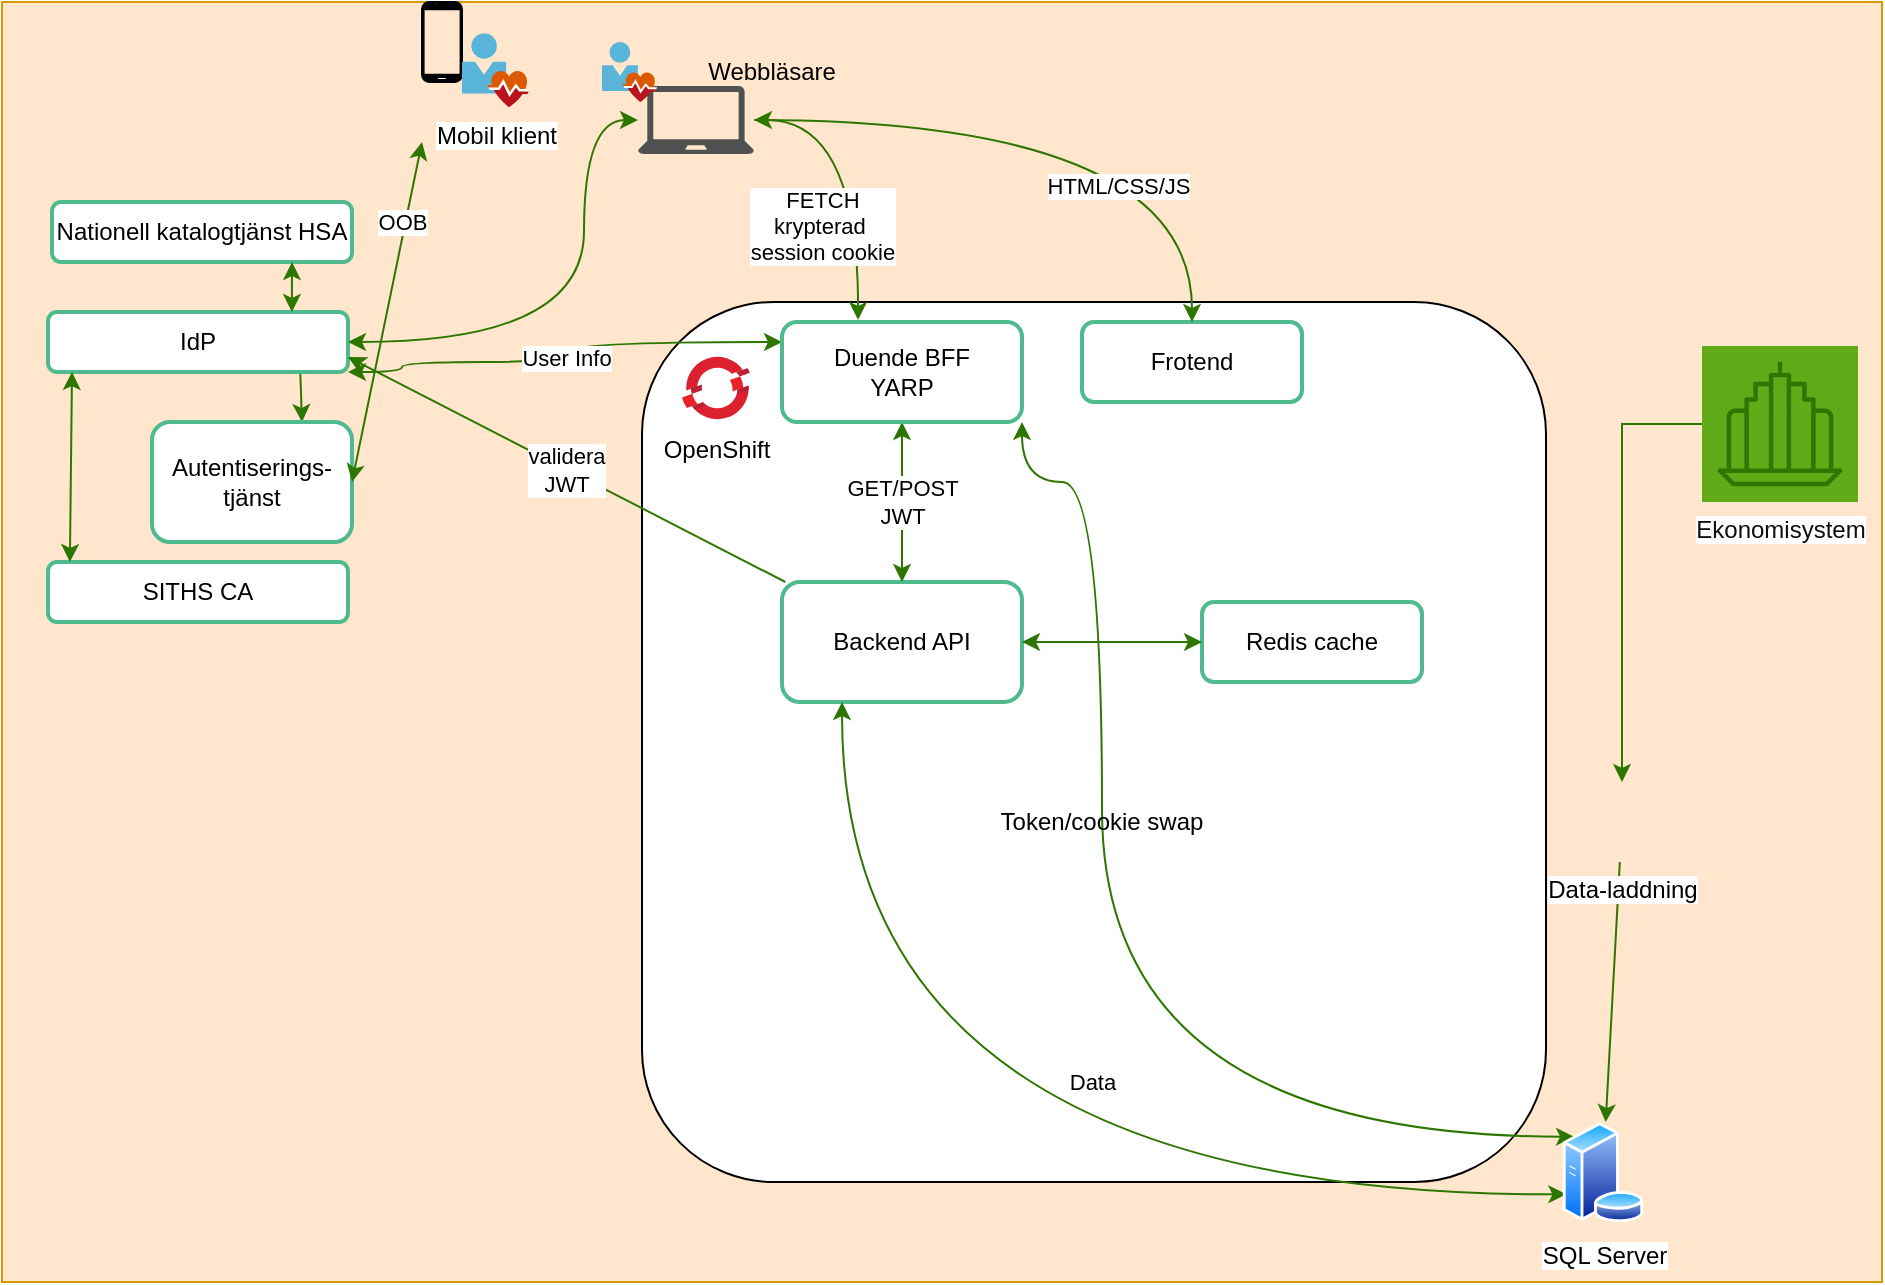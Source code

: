 <mxfile version="28.2.7">
  <diagram name="Sida-1" id="Ea70QyTiNRh1sYkGIrcL">
    <mxGraphModel dx="1372" dy="825" grid="1" gridSize="10" guides="1" tooltips="1" connect="1" arrows="1" fold="1" page="1" pageScale="1" pageWidth="827" pageHeight="1169" math="0" shadow="0">
      <root>
        <mxCell id="0" />
        <mxCell id="1" parent="0" />
        <mxCell id="GRsuXEw3B7pzMOwIzFeG-16" value="" style="rounded=0;whiteSpace=wrap;html=1;fillColor=#ffe6cc;strokeColor=#d79b00;" parent="1" vertex="1">
          <mxGeometry x="170" y="710" width="940" height="640" as="geometry" />
        </mxCell>
        <mxCell id="GRsuXEw3B7pzMOwIzFeG-34" value="" style="group" parent="1" vertex="1" connectable="0">
          <mxGeometry x="490" y="860" width="452" height="440" as="geometry" />
        </mxCell>
        <mxCell id="GRsuXEw3B7pzMOwIzFeG-30" value="" style="rounded=1;whiteSpace=wrap;html=1;" parent="GRsuXEw3B7pzMOwIzFeG-34" vertex="1">
          <mxGeometry width="452" height="440" as="geometry" />
        </mxCell>
        <mxCell id="GRsuXEw3B7pzMOwIzFeG-31" value="OpenShift" style="image;aspect=fixed;html=1;points=[];align=center;fontSize=12;image=img/lib/azure2/containers/Azure_Red_Hat_OpenShift.svg;" parent="GRsuXEw3B7pzMOwIzFeG-34" vertex="1">
          <mxGeometry x="20" y="26" width="34" height="34" as="geometry" />
        </mxCell>
        <mxCell id="GRsuXEw3B7pzMOwIzFeG-32" value="Frotend" style="rounded=1;whiteSpace=wrap;html=1;strokeColor=light-dark(#4EBA8E,#EDEDED);strokeWidth=2;" parent="GRsuXEw3B7pzMOwIzFeG-34" vertex="1">
          <mxGeometry x="220" y="10" width="110" height="40" as="geometry" />
        </mxCell>
        <mxCell id="GRsuXEw3B7pzMOwIzFeG-49" value="Redis cache" style="rounded=1;whiteSpace=wrap;html=1;strokeColor=light-dark(#4EBA8E,#EDEDED);strokeWidth=2;" parent="GRsuXEw3B7pzMOwIzFeG-34" vertex="1">
          <mxGeometry x="280" y="150" width="110" height="40" as="geometry" />
        </mxCell>
        <mxCell id="GRsuXEw3B7pzMOwIzFeG-19" value="Backend API" style="rounded=1;whiteSpace=wrap;html=1;strokeColor=light-dark(#4EBA8E,#EDEDED);strokeWidth=2;" parent="GRsuXEw3B7pzMOwIzFeG-34" vertex="1">
          <mxGeometry x="70" y="140" width="120" height="60" as="geometry" />
        </mxCell>
        <mxCell id="GRsuXEw3B7pzMOwIzFeG-50" style="edgeStyle=orthogonalEdgeStyle;rounded=0;orthogonalLoop=1;jettySize=auto;html=1;fillColor=#60a917;strokeColor=#2D7600;startArrow=classic;startFill=1;" parent="GRsuXEw3B7pzMOwIzFeG-34" source="GRsuXEw3B7pzMOwIzFeG-19" target="GRsuXEw3B7pzMOwIzFeG-49" edge="1">
          <mxGeometry relative="1" as="geometry" />
        </mxCell>
        <mxCell id="GRsuXEw3B7pzMOwIzFeG-17" value="Nationell katalogtjänst HSA" style="rounded=1;whiteSpace=wrap;html=1;strokeColor=light-dark(#4EBA8E,#EDEDED);strokeWidth=2;" parent="1" vertex="1">
          <mxGeometry x="195" y="810" width="150" height="30" as="geometry" />
        </mxCell>
        <mxCell id="GRsuXEw3B7pzMOwIzFeG-23" style="rounded=0;orthogonalLoop=1;jettySize=auto;html=1;entryX=0.75;entryY=0;entryDx=0;entryDy=0;exitX=0.84;exitY=0.867;exitDx=0;exitDy=0;exitPerimeter=0;fillColor=#60a917;strokeColor=#2D7600;" parent="1" source="GRsuXEw3B7pzMOwIzFeG-18" target="GRsuXEw3B7pzMOwIzFeG-20" edge="1">
          <mxGeometry relative="1" as="geometry" />
        </mxCell>
        <mxCell id="GRsuXEw3B7pzMOwIzFeG-18" value="IdP" style="rounded=1;whiteSpace=wrap;html=1;strokeColor=light-dark(#4EBA8E,#EDEDED);strokeWidth=2;" parent="1" vertex="1">
          <mxGeometry x="193" y="865" width="150" height="30" as="geometry" />
        </mxCell>
        <mxCell id="GRsuXEw3B7pzMOwIzFeG-33" value="GET/POST&lt;div&gt;JWT&lt;/div&gt;" style="edgeStyle=orthogonalEdgeStyle;rounded=0;orthogonalLoop=1;jettySize=auto;html=1;entryX=0.5;entryY=1;entryDx=0;entryDy=0;startArrow=classic;startFill=1;fillColor=#60a917;strokeColor=#2D7600;" parent="1" source="GRsuXEw3B7pzMOwIzFeG-19" target="GRsuXEw3B7pzMOwIzFeG-21" edge="1">
          <mxGeometry relative="1" as="geometry" />
        </mxCell>
        <mxCell id="GRsuXEw3B7pzMOwIzFeG-44" value="Data" style="edgeStyle=orthogonalEdgeStyle;rounded=0;orthogonalLoop=1;jettySize=auto;html=1;entryX=0;entryY=0.75;entryDx=0;entryDy=0;curved=1;exitX=0.25;exitY=1;exitDx=0;exitDy=0;fillColor=#60a917;strokeColor=#2D7600;startArrow=classic;startFill=1;" parent="1" source="GRsuXEw3B7pzMOwIzFeG-19" target="GRsuXEw3B7pzMOwIzFeG-42" edge="1">
          <mxGeometry x="0.222" y="56" relative="1" as="geometry">
            <Array as="points">
              <mxPoint x="590" y="1306" />
            </Array>
            <mxPoint as="offset" />
          </mxGeometry>
        </mxCell>
        <mxCell id="8apEEGGHA1muyLhim6xI-1" value="validera&lt;div&gt;JWT&lt;/div&gt;" style="rounded=0;orthogonalLoop=1;jettySize=auto;html=1;entryX=1;entryY=0.75;entryDx=0;entryDy=0;strokeColor=light-dark(#2d7600, #ededed);" edge="1" parent="1" source="GRsuXEw3B7pzMOwIzFeG-19" target="GRsuXEw3B7pzMOwIzFeG-18">
          <mxGeometry relative="1" as="geometry" />
        </mxCell>
        <mxCell id="GRsuXEw3B7pzMOwIzFeG-20" value="Autentiserings-&lt;div&gt;tjänst&lt;/div&gt;" style="rounded=1;whiteSpace=wrap;html=1;strokeColor=light-dark(#4EBA8E,#EDEDED);strokeWidth=2;" parent="1" vertex="1">
          <mxGeometry x="245" y="920" width="100" height="60" as="geometry" />
        </mxCell>
        <mxCell id="GRsuXEw3B7pzMOwIzFeG-43" value="" style="edgeStyle=orthogonalEdgeStyle;rounded=0;orthogonalLoop=1;jettySize=auto;html=1;entryX=0;entryY=0;entryDx=0;entryDy=0;curved=1;fillColor=#60a917;strokeColor=#2D7600;startArrow=classic;startFill=1;exitX=1;exitY=1;exitDx=0;exitDy=0;" parent="1" source="GRsuXEw3B7pzMOwIzFeG-21" target="GRsuXEw3B7pzMOwIzFeG-42" edge="1">
          <mxGeometry x="-0.0" relative="1" as="geometry">
            <Array as="points">
              <mxPoint x="680" y="950" />
              <mxPoint x="720" y="950" />
              <mxPoint x="720" y="1277" />
            </Array>
            <mxPoint as="offset" />
          </mxGeometry>
        </mxCell>
        <mxCell id="GRsuXEw3B7pzMOwIzFeG-54" value="User Info" style="edgeStyle=orthogonalEdgeStyle;rounded=0;orthogonalLoop=1;jettySize=auto;html=1;entryX=1;entryY=1;entryDx=0;entryDy=0;curved=1;startArrow=classic;startFill=1;fillColor=#60a917;strokeColor=#2D7600;" parent="1" source="GRsuXEw3B7pzMOwIzFeG-21" target="GRsuXEw3B7pzMOwIzFeG-18" edge="1">
          <mxGeometry relative="1" as="geometry">
            <Array as="points">
              <mxPoint x="452" y="880" />
              <mxPoint x="452" y="890" />
              <mxPoint x="370" y="890" />
              <mxPoint x="370" y="895" />
            </Array>
          </mxGeometry>
        </mxCell>
        <mxCell id="GRsuXEw3B7pzMOwIzFeG-21" value="Duende BFF&lt;div&gt;YARP&lt;/div&gt;" style="rounded=1;whiteSpace=wrap;html=1;strokeColor=light-dark(#4EBA8E,#EDEDED);strokeWidth=2;" parent="1" vertex="1">
          <mxGeometry x="560" y="870" width="120" height="50" as="geometry" />
        </mxCell>
        <mxCell id="GRsuXEw3B7pzMOwIzFeG-22" style="rounded=0;orthogonalLoop=1;jettySize=auto;html=1;entryX=0.813;entryY=0;entryDx=0;entryDy=0;entryPerimeter=0;exitX=0.8;exitY=1;exitDx=0;exitDy=0;startArrow=classic;startFill=1;fillColor=#60a917;strokeColor=#2D7600;exitPerimeter=0;" parent="1" source="GRsuXEw3B7pzMOwIzFeG-17" target="GRsuXEw3B7pzMOwIzFeG-18" edge="1">
          <mxGeometry relative="1" as="geometry" />
        </mxCell>
        <mxCell id="GRsuXEw3B7pzMOwIzFeG-24" value="SITHS CA" style="rounded=1;whiteSpace=wrap;html=1;strokeColor=light-dark(#4EBA8E,#EDEDED);strokeWidth=2;" parent="1" vertex="1">
          <mxGeometry x="193" y="990" width="150" height="30" as="geometry" />
        </mxCell>
        <mxCell id="GRsuXEw3B7pzMOwIzFeG-25" style="rounded=0;orthogonalLoop=1;jettySize=auto;html=1;entryX=0.073;entryY=0;entryDx=0;entryDy=0;entryPerimeter=0;exitX=0.08;exitY=1;exitDx=0;exitDy=0;exitPerimeter=0;fillColor=#60a917;strokeColor=#2D7600;startArrow=classic;startFill=1;" parent="1" source="GRsuXEw3B7pzMOwIzFeG-18" target="GRsuXEw3B7pzMOwIzFeG-24" edge="1">
          <mxGeometry relative="1" as="geometry" />
        </mxCell>
        <mxCell id="GRsuXEw3B7pzMOwIzFeG-28" value="" style="group" parent="1" vertex="1" connectable="0">
          <mxGeometry x="380" y="710" width="54" height="52.61" as="geometry" />
        </mxCell>
        <mxCell id="GRsuXEw3B7pzMOwIzFeG-26" value="" style="verticalLabelPosition=bottom;verticalAlign=top;html=1;shadow=0;dashed=0;strokeWidth=1;shape=mxgraph.android.phone2;strokeColor=#000000;fillColor=#000000;" parent="GRsuXEw3B7pzMOwIzFeG-28" vertex="1">
          <mxGeometry width="20" height="40" as="geometry" />
        </mxCell>
        <mxCell id="GRsuXEw3B7pzMOwIzFeG-27" value="Mobil klient" style="image;sketch=0;aspect=fixed;html=1;points=[];align=center;fontSize=12;image=img/lib/mscae/User_Health_Icon.svg;" parent="GRsuXEw3B7pzMOwIzFeG-28" vertex="1">
          <mxGeometry x="20" y="15.65" width="34" height="36.96" as="geometry" />
        </mxCell>
        <mxCell id="GRsuXEw3B7pzMOwIzFeG-29" value="OOB" style="rounded=0;orthogonalLoop=1;jettySize=auto;html=1;entryX=1;entryY=0.5;entryDx=0;entryDy=0;fillColor=#60a917;strokeColor=#2D7600;startArrow=classic;startFill=1;" parent="1" target="GRsuXEw3B7pzMOwIzFeG-20" edge="1">
          <mxGeometry x="-0.525" y="-2" relative="1" as="geometry">
            <mxPoint x="380" y="780" as="sourcePoint" />
            <mxPoint as="offset" />
          </mxGeometry>
        </mxCell>
        <mxCell id="GRsuXEw3B7pzMOwIzFeG-37" value="" style="group" parent="1" vertex="1" connectable="0">
          <mxGeometry x="470" y="730" width="76" height="56" as="geometry" />
        </mxCell>
        <mxCell id="GRsuXEw3B7pzMOwIzFeG-35" value="" style="sketch=0;pointerEvents=1;shadow=0;dashed=0;html=1;strokeColor=none;fillColor=#505050;labelPosition=center;verticalLabelPosition=bottom;verticalAlign=top;outlineConnect=0;align=center;shape=mxgraph.office.devices.laptop;" parent="GRsuXEw3B7pzMOwIzFeG-37" vertex="1">
          <mxGeometry x="18" y="22" width="58" height="34" as="geometry" />
        </mxCell>
        <mxCell id="GRsuXEw3B7pzMOwIzFeG-36" value="" style="image;sketch=0;aspect=fixed;html=1;points=[];align=center;fontSize=12;image=img/lib/mscae/User_Health_Icon.svg;" parent="GRsuXEw3B7pzMOwIzFeG-37" vertex="1">
          <mxGeometry width="27.6" height="30" as="geometry" />
        </mxCell>
        <mxCell id="GRsuXEw3B7pzMOwIzFeG-38" value="Webbläsare" style="text;html=1;align=center;verticalAlign=middle;whiteSpace=wrap;rounded=0;" parent="1" vertex="1">
          <mxGeometry x="525" y="730" width="60" height="30" as="geometry" />
        </mxCell>
        <mxCell id="GRsuXEw3B7pzMOwIzFeG-39" value="FETCH&lt;div&gt;krypterad&amp;nbsp;&lt;/div&gt;&lt;div&gt;session cookie&lt;/div&gt;" style="edgeStyle=orthogonalEdgeStyle;rounded=0;orthogonalLoop=1;jettySize=auto;html=1;entryX=0.317;entryY=-0.02;entryDx=0;entryDy=0;entryPerimeter=0;curved=1;startArrow=classic;startFill=1;fillColor=#60a917;strokeColor=#2D7600;" parent="1" source="GRsuXEw3B7pzMOwIzFeG-35" target="GRsuXEw3B7pzMOwIzFeG-21" edge="1">
          <mxGeometry x="0.373" y="-18" relative="1" as="geometry">
            <mxPoint as="offset" />
          </mxGeometry>
        </mxCell>
        <mxCell id="GRsuXEw3B7pzMOwIzFeG-41" value="HTML/CSS/JS" style="edgeStyle=orthogonalEdgeStyle;rounded=0;orthogonalLoop=1;jettySize=auto;html=1;entryX=0.5;entryY=0;entryDx=0;entryDy=0;curved=1;fillColor=#60a917;strokeColor=#2D7600;" parent="1" source="GRsuXEw3B7pzMOwIzFeG-35" target="GRsuXEw3B7pzMOwIzFeG-32" edge="1">
          <mxGeometry x="0.134" y="-33" relative="1" as="geometry">
            <mxPoint as="offset" />
          </mxGeometry>
        </mxCell>
        <mxCell id="GRsuXEw3B7pzMOwIzFeG-42" value="SQL Server" style="image;aspect=fixed;perimeter=ellipsePerimeter;html=1;align=center;shadow=0;dashed=0;spacingTop=3;image=img/lib/active_directory/database_server.svg;" parent="1" vertex="1">
          <mxGeometry x="950" y="1270" width="41" height="50" as="geometry" />
        </mxCell>
        <mxCell id="GRsuXEw3B7pzMOwIzFeG-52" style="rounded=0;orthogonalLoop=1;jettySize=auto;html=1;fillColor=#60a917;strokeColor=#2D7600;" parent="1" source="GRsuXEw3B7pzMOwIzFeG-51" target="GRsuXEw3B7pzMOwIzFeG-42" edge="1">
          <mxGeometry relative="1" as="geometry" />
        </mxCell>
        <mxCell id="GRsuXEw3B7pzMOwIzFeG-51" value="Data-laddning" style="shape=image;html=1;verticalAlign=top;verticalLabelPosition=bottom;labelBackgroundColor=#ffffff;imageAspect=0;aspect=fixed;image=https://icons.diagrams.net/icon-cache1/Bootstrap_Vol_3-2297/filetype-exe-866.svg" parent="1" vertex="1">
          <mxGeometry x="960" y="1100" width="40" height="40" as="geometry" />
        </mxCell>
        <mxCell id="GRsuXEw3B7pzMOwIzFeG-53" style="edgeStyle=orthogonalEdgeStyle;rounded=0;orthogonalLoop=1;jettySize=auto;html=1;entryX=1;entryY=0.5;entryDx=0;entryDy=0;curved=1;startArrow=classic;startFill=1;fillColor=#60a917;strokeColor=#2D7600;" parent="1" source="GRsuXEw3B7pzMOwIzFeG-35" target="GRsuXEw3B7pzMOwIzFeG-18" edge="1">
          <mxGeometry relative="1" as="geometry">
            <Array as="points">
              <mxPoint x="461" y="880" />
            </Array>
          </mxGeometry>
        </mxCell>
        <mxCell id="GRsuXEw3B7pzMOwIzFeG-56" style="edgeStyle=orthogonalEdgeStyle;rounded=0;orthogonalLoop=1;jettySize=auto;html=1;fillColor=#60a917;strokeColor=#2D7600;" parent="1" source="GRsuXEw3B7pzMOwIzFeG-55" target="GRsuXEw3B7pzMOwIzFeG-51" edge="1">
          <mxGeometry relative="1" as="geometry" />
        </mxCell>
        <mxCell id="GRsuXEw3B7pzMOwIzFeG-55" value="&lt;font style=&quot;background-color: light-dark(rgb(255, 255, 255), rgb(237, 237, 237)); color: light-dark(rgb(16, 14, 14), rgb(237, 237, 237));&quot;&gt;Ekonomisystem&lt;/font&gt;" style="sketch=0;points=[[0,0,0],[0.25,0,0],[0.5,0,0],[0.75,0,0],[1,0,0],[0,1,0],[0.25,1,0],[0.5,1,0],[0.75,1,0],[1,1,0],[0,0.25,0],[0,0.5,0],[0,0.75,0],[1,0.25,0],[1,0.5,0],[1,0.75,0]];outlineConnect=0;fontColor=#ffffff;fillColor=#60a917;strokeColor=#2D7600;dashed=0;verticalLabelPosition=bottom;verticalAlign=top;align=center;html=1;fontSize=12;fontStyle=0;aspect=fixed;shape=mxgraph.aws4.resourceIcon;resIcon=mxgraph.aws4.business_application;" parent="1" vertex="1">
          <mxGeometry x="1020" y="882" width="78" height="78" as="geometry" />
        </mxCell>
        <mxCell id="GRsuXEw3B7pzMOwIzFeG-11" value="Token/cookie swap" style="text;html=1;align=center;verticalAlign=middle;whiteSpace=wrap;rounded=0;" parent="1" vertex="1">
          <mxGeometry x="660" y="1105" width="120" height="30" as="geometry" />
        </mxCell>
      </root>
    </mxGraphModel>
  </diagram>
</mxfile>
